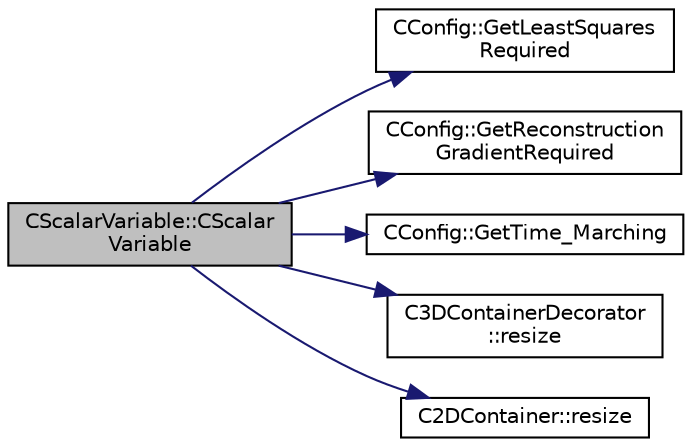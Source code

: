 digraph "CScalarVariable::CScalarVariable"
{
 // LATEX_PDF_SIZE
  edge [fontname="Helvetica",fontsize="10",labelfontname="Helvetica",labelfontsize="10"];
  node [fontname="Helvetica",fontsize="10",shape=record];
  rankdir="LR";
  Node1 [label="CScalarVariable::CScalar\lVariable",height=0.2,width=0.4,color="black", fillcolor="grey75", style="filled", fontcolor="black",tooltip="Constructor of the class."];
  Node1 -> Node2 [color="midnightblue",fontsize="10",style="solid",fontname="Helvetica"];
  Node2 [label="CConfig::GetLeastSquares\lRequired",height=0.2,width=0.4,color="black", fillcolor="white", style="filled",URL="$classCConfig.html#a331e1d20385c17b59007f27f7c41ceab",tooltip="Get flag for whether a least-squares gradient method is being applied."];
  Node1 -> Node3 [color="midnightblue",fontsize="10",style="solid",fontname="Helvetica"];
  Node3 [label="CConfig::GetReconstruction\lGradientRequired",height=0.2,width=0.4,color="black", fillcolor="white", style="filled",URL="$classCConfig.html#a350466e9cc76639fb07c59ac43288bb8",tooltip="Get flag for whether a second gradient calculation is required for upwind reconstruction alone."];
  Node1 -> Node4 [color="midnightblue",fontsize="10",style="solid",fontname="Helvetica"];
  Node4 [label="CConfig::GetTime_Marching",height=0.2,width=0.4,color="black", fillcolor="white", style="filled",URL="$classCConfig.html#ac47e04d76ce865893a94dcedd3c9b6a5",tooltip="Provides information about the time integration, and change the write in the output files information..."];
  Node1 -> Node5 [color="midnightblue",fontsize="10",style="solid",fontname="Helvetica"];
  Node5 [label="C3DContainerDecorator\l::resize",height=0.2,width=0.4,color="black", fillcolor="white", style="filled",URL="$classC3DContainerDecorator.html#a8c74bf28bf8d6882e14635fecb0d5e82",tooltip=" "];
  Node1 -> Node6 [color="midnightblue",fontsize="10",style="solid",fontname="Helvetica"];
  Node6 [label="C2DContainer::resize",height=0.2,width=0.4,color="black", fillcolor="white", style="filled",URL="$classC2DContainer.html#adefb48b593f76aa322e228fea8f76127",tooltip="Request a change of size."];
}
